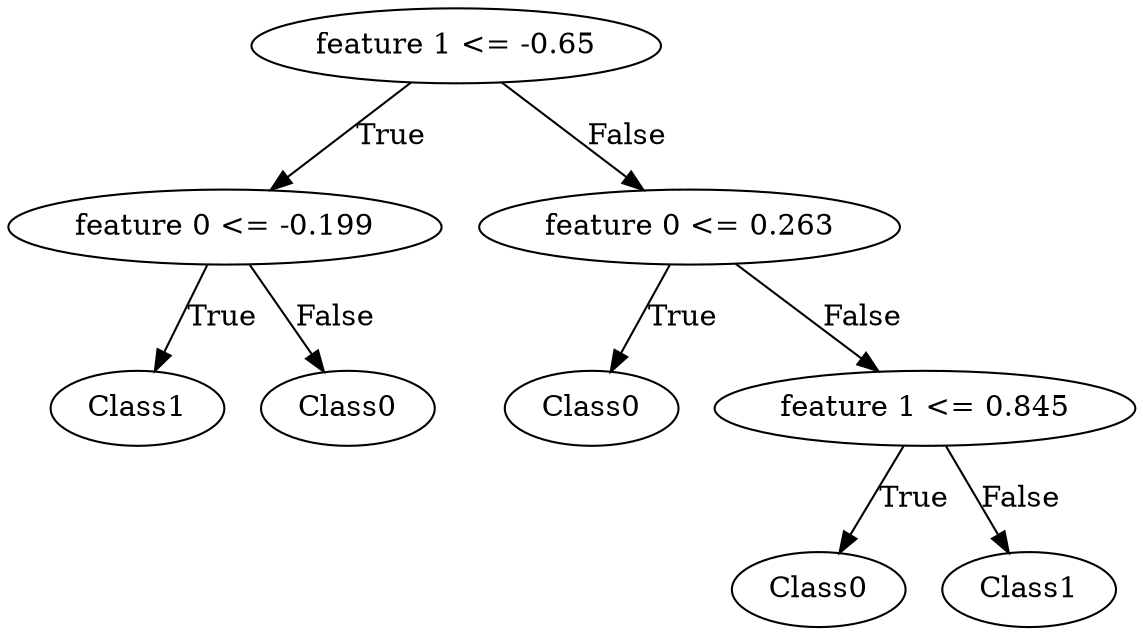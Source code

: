 digraph tree {
node0 [label="feature 1 <= -0.65"];
node1 [label="feature 0 <= -0.199"];
node0 -> node1[label="True"];
node1 [label="feature 0 <= -0.199"];
node2 [label="Class1"];
node1 -> node2[label="True"];
node3 [label="Class0"];
node1 -> node3[label="False"];
node4 [label="feature 0 <= 0.263"];
node0 -> node4[label="False"];
node4 [label="feature 0 <= 0.263"];
node5 [label="Class0"];
node4 -> node5[label="True"];
node6 [label="feature 1 <= 0.845"];
node4 -> node6[label="False"];
node6 [label="feature 1 <= 0.845"];
node7 [label="Class0"];
node6 -> node7[label="True"];
node8 [label="Class1"];
node6 -> node8[label="False"];
}

